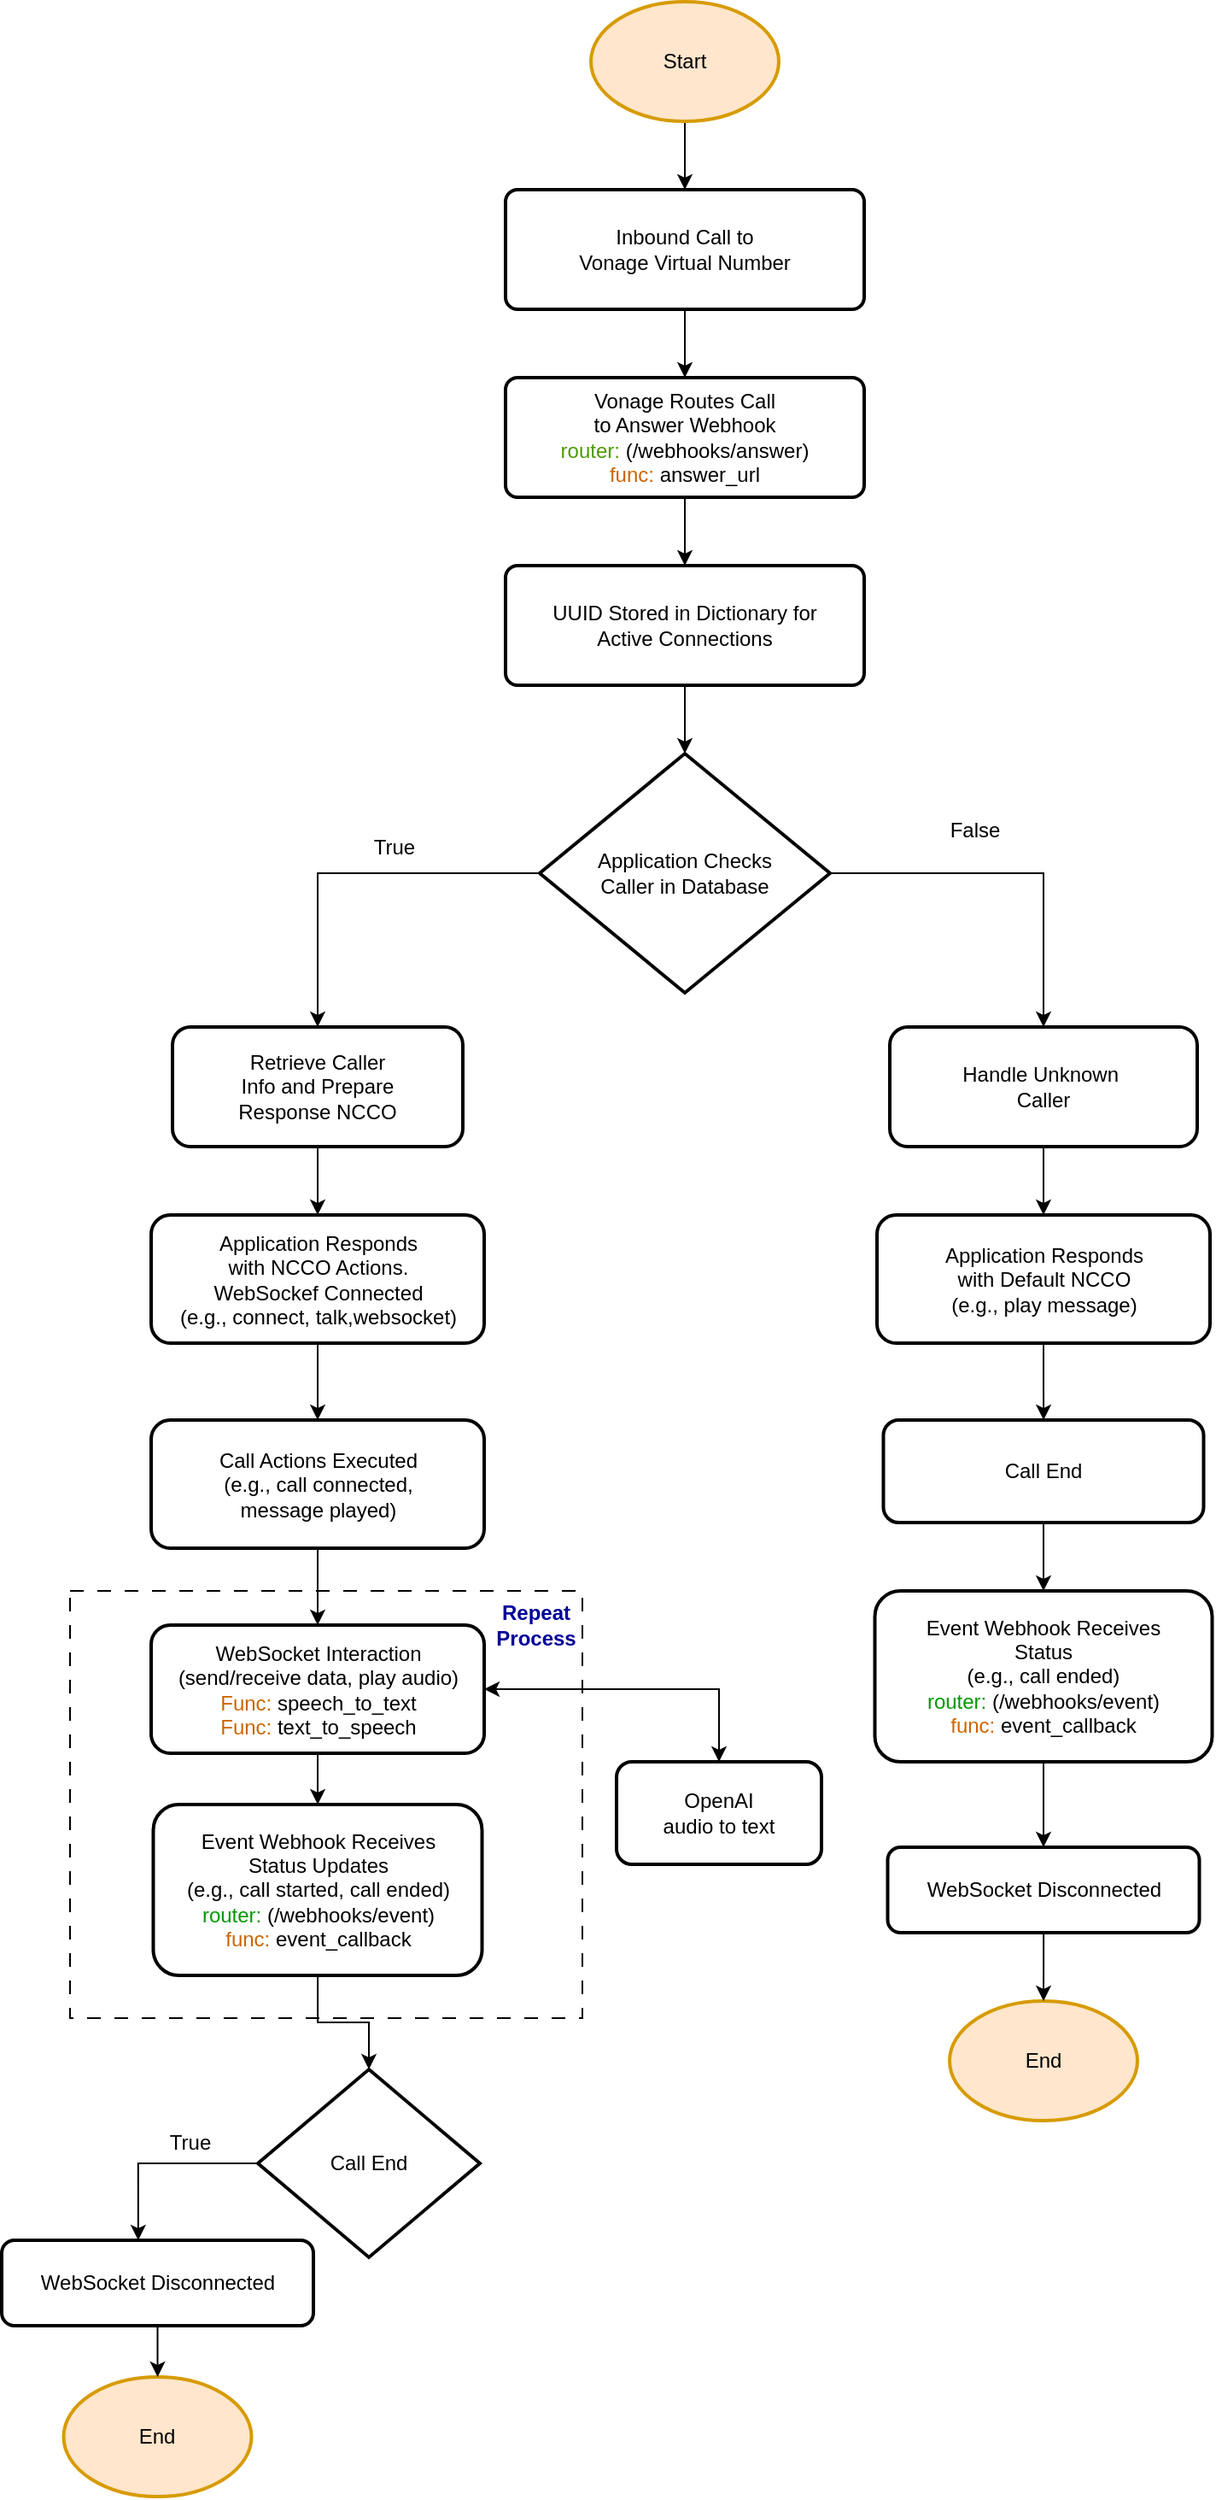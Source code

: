 <mxfile version="24.4.8" type="device">
  <diagram id="C5RBs43oDa-KdzZeNtuy" name="Page-1">
    <mxGraphModel dx="1693" dy="420" grid="1" gridSize="10" guides="1" tooltips="1" connect="1" arrows="1" fold="1" page="1" pageScale="1" pageWidth="827" pageHeight="1169" math="0" shadow="0">
      <root>
        <mxCell id="WIyWlLk6GJQsqaUBKTNV-0" />
        <mxCell id="WIyWlLk6GJQsqaUBKTNV-1" parent="WIyWlLk6GJQsqaUBKTNV-0" />
        <mxCell id="IaaBdmKqx7iMcMQMVTat-9" value="" style="edgeStyle=orthogonalEdgeStyle;rounded=0;orthogonalLoop=1;jettySize=auto;html=1;" parent="WIyWlLk6GJQsqaUBKTNV-1" source="IaaBdmKqx7iMcMQMVTat-2" target="IaaBdmKqx7iMcMQMVTat-5" edge="1">
          <mxGeometry relative="1" as="geometry" />
        </mxCell>
        <mxCell id="IaaBdmKqx7iMcMQMVTat-2" value="&lt;div&gt;Inbound Call to&lt;/div&gt;&lt;div&gt;Vonage Virtual Number&lt;/div&gt;" style="rounded=1;whiteSpace=wrap;html=1;absoluteArcSize=1;arcSize=14;strokeWidth=2;" parent="WIyWlLk6GJQsqaUBKTNV-1" vertex="1">
          <mxGeometry x="275" y="140" width="210" height="70" as="geometry" />
        </mxCell>
        <mxCell id="IaaBdmKqx7iMcMQMVTat-4" value="" style="edgeStyle=orthogonalEdgeStyle;rounded=0;orthogonalLoop=1;jettySize=auto;html=1;" parent="WIyWlLk6GJQsqaUBKTNV-1" source="IaaBdmKqx7iMcMQMVTat-3" target="IaaBdmKqx7iMcMQMVTat-2" edge="1">
          <mxGeometry relative="1" as="geometry" />
        </mxCell>
        <mxCell id="IaaBdmKqx7iMcMQMVTat-3" value="Start" style="strokeWidth=2;html=1;shape=mxgraph.flowchart.start_1;whiteSpace=wrap;fillColor=#ffe6cc;strokeColor=#d79b00;" parent="WIyWlLk6GJQsqaUBKTNV-1" vertex="1">
          <mxGeometry x="325" y="30" width="110" height="70" as="geometry" />
        </mxCell>
        <mxCell id="IaaBdmKqx7iMcMQMVTat-11" value="" style="edgeStyle=orthogonalEdgeStyle;rounded=0;orthogonalLoop=1;jettySize=auto;html=1;" parent="WIyWlLk6GJQsqaUBKTNV-1" source="IaaBdmKqx7iMcMQMVTat-5" target="IaaBdmKqx7iMcMQMVTat-10" edge="1">
          <mxGeometry relative="1" as="geometry" />
        </mxCell>
        <mxCell id="IaaBdmKqx7iMcMQMVTat-5" value="&lt;div&gt;Vonage Routes Call&lt;/div&gt;&lt;div&gt;to Answer Webhook&lt;/div&gt;&lt;div&gt;&lt;font color=&quot;#4d9900&quot;&gt;router:&lt;/font&gt; (/webhooks/answer)&lt;/div&gt;&lt;div&gt;&lt;font color=&quot;#cc6600&quot;&gt;func:&lt;/font&gt; answer_url&lt;/div&gt;" style="rounded=1;whiteSpace=wrap;html=1;absoluteArcSize=1;arcSize=14;strokeWidth=2;" parent="WIyWlLk6GJQsqaUBKTNV-1" vertex="1">
          <mxGeometry x="275" y="250" width="210" height="70" as="geometry" />
        </mxCell>
        <mxCell id="IaaBdmKqx7iMcMQMVTat-16" value="" style="edgeStyle=orthogonalEdgeStyle;rounded=0;orthogonalLoop=1;jettySize=auto;html=1;" parent="WIyWlLk6GJQsqaUBKTNV-1" source="IaaBdmKqx7iMcMQMVTat-10" target="IaaBdmKqx7iMcMQMVTat-15" edge="1">
          <mxGeometry relative="1" as="geometry" />
        </mxCell>
        <mxCell id="IaaBdmKqx7iMcMQMVTat-10" value="UUID Stored in Dictionary for&#xa;Active Connections" style="rounded=1;whiteSpace=wrap;html=1;absoluteArcSize=1;arcSize=14;strokeWidth=2;" parent="WIyWlLk6GJQsqaUBKTNV-1" vertex="1">
          <mxGeometry x="275" y="360" width="210" height="70" as="geometry" />
        </mxCell>
        <mxCell id="IaaBdmKqx7iMcMQMVTat-18" value="" style="edgeStyle=orthogonalEdgeStyle;rounded=0;orthogonalLoop=1;jettySize=auto;html=1;" parent="WIyWlLk6GJQsqaUBKTNV-1" source="IaaBdmKqx7iMcMQMVTat-15" target="IaaBdmKqx7iMcMQMVTat-17" edge="1">
          <mxGeometry relative="1" as="geometry" />
        </mxCell>
        <mxCell id="IaaBdmKqx7iMcMQMVTat-20" value="" style="edgeStyle=orthogonalEdgeStyle;rounded=0;orthogonalLoop=1;jettySize=auto;html=1;" parent="WIyWlLk6GJQsqaUBKTNV-1" source="IaaBdmKqx7iMcMQMVTat-15" target="IaaBdmKqx7iMcMQMVTat-19" edge="1">
          <mxGeometry relative="1" as="geometry" />
        </mxCell>
        <mxCell id="IaaBdmKqx7iMcMQMVTat-15" value="Application Checks&#xa;Caller in Database" style="strokeWidth=2;html=1;shape=mxgraph.flowchart.decision;whiteSpace=wrap;" parent="WIyWlLk6GJQsqaUBKTNV-1" vertex="1">
          <mxGeometry x="295" y="470" width="170" height="140" as="geometry" />
        </mxCell>
        <mxCell id="IaaBdmKqx7iMcMQMVTat-24" value="" style="edgeStyle=orthogonalEdgeStyle;rounded=0;orthogonalLoop=1;jettySize=auto;html=1;" parent="WIyWlLk6GJQsqaUBKTNV-1" source="IaaBdmKqx7iMcMQMVTat-17" target="IaaBdmKqx7iMcMQMVTat-23" edge="1">
          <mxGeometry relative="1" as="geometry" />
        </mxCell>
        <mxCell id="IaaBdmKqx7iMcMQMVTat-17" value="Retrieve Caller&#xa;Info and Prepare&#xa;Response NCCO" style="rounded=1;whiteSpace=wrap;html=1;strokeWidth=2;" parent="WIyWlLk6GJQsqaUBKTNV-1" vertex="1">
          <mxGeometry x="80" y="630" width="170" height="70" as="geometry" />
        </mxCell>
        <mxCell id="IaaBdmKqx7iMcMQMVTat-26" value="" style="edgeStyle=orthogonalEdgeStyle;rounded=0;orthogonalLoop=1;jettySize=auto;html=1;" parent="WIyWlLk6GJQsqaUBKTNV-1" source="IaaBdmKqx7iMcMQMVTat-19" target="IaaBdmKqx7iMcMQMVTat-25" edge="1">
          <mxGeometry relative="1" as="geometry" />
        </mxCell>
        <mxCell id="IaaBdmKqx7iMcMQMVTat-19" value="Handle Unknown &#xa;Caller" style="rounded=1;whiteSpace=wrap;html=1;strokeWidth=2;" parent="WIyWlLk6GJQsqaUBKTNV-1" vertex="1">
          <mxGeometry x="500" y="630" width="180" height="70" as="geometry" />
        </mxCell>
        <mxCell id="IaaBdmKqx7iMcMQMVTat-21" value="True" style="text;html=1;align=center;verticalAlign=middle;whiteSpace=wrap;rounded=0;" parent="WIyWlLk6GJQsqaUBKTNV-1" vertex="1">
          <mxGeometry x="180" y="510" width="60" height="30" as="geometry" />
        </mxCell>
        <mxCell id="IaaBdmKqx7iMcMQMVTat-22" value="False" style="text;html=1;align=center;verticalAlign=middle;whiteSpace=wrap;rounded=0;" parent="WIyWlLk6GJQsqaUBKTNV-1" vertex="1">
          <mxGeometry x="520" y="500" width="60" height="30" as="geometry" />
        </mxCell>
        <mxCell id="IaaBdmKqx7iMcMQMVTat-29" value="" style="edgeStyle=orthogonalEdgeStyle;rounded=0;orthogonalLoop=1;jettySize=auto;html=1;" parent="WIyWlLk6GJQsqaUBKTNV-1" source="IaaBdmKqx7iMcMQMVTat-23" target="IaaBdmKqx7iMcMQMVTat-27" edge="1">
          <mxGeometry relative="1" as="geometry" />
        </mxCell>
        <mxCell id="IaaBdmKqx7iMcMQMVTat-23" value="Application Responds&lt;br&gt;with NCCO Actions.&lt;div&gt;WebSockef Connected&lt;br&gt;(e.g., connect, talk,websocket)&lt;/div&gt;" style="whiteSpace=wrap;html=1;rounded=1;strokeWidth=2;" parent="WIyWlLk6GJQsqaUBKTNV-1" vertex="1">
          <mxGeometry x="67.5" y="740" width="195" height="75" as="geometry" />
        </mxCell>
        <mxCell id="IaaBdmKqx7iMcMQMVTat-30" value="" style="edgeStyle=orthogonalEdgeStyle;rounded=0;orthogonalLoop=1;jettySize=auto;html=1;" parent="WIyWlLk6GJQsqaUBKTNV-1" source="IaaBdmKqx7iMcMQMVTat-25" target="IaaBdmKqx7iMcMQMVTat-28" edge="1">
          <mxGeometry relative="1" as="geometry" />
        </mxCell>
        <mxCell id="IaaBdmKqx7iMcMQMVTat-25" value="Application Responds&#xa;with Default NCCO&#xa;(e.g., play message)" style="whiteSpace=wrap;html=1;rounded=1;strokeWidth=2;" parent="WIyWlLk6GJQsqaUBKTNV-1" vertex="1">
          <mxGeometry x="492.5" y="740" width="195" height="75" as="geometry" />
        </mxCell>
        <mxCell id="IaaBdmKqx7iMcMQMVTat-27" value="&lt;div&gt;Call Actions Executed&lt;/div&gt;&lt;div&gt;(e.g., call connected,&lt;/div&gt;&lt;div&gt;message played)&lt;/div&gt;" style="whiteSpace=wrap;html=1;rounded=1;strokeWidth=2;" parent="WIyWlLk6GJQsqaUBKTNV-1" vertex="1">
          <mxGeometry x="67.5" y="860" width="195" height="75" as="geometry" />
        </mxCell>
        <mxCell id="IaaBdmKqx7iMcMQMVTat-55" value="" style="edgeStyle=orthogonalEdgeStyle;rounded=0;orthogonalLoop=1;jettySize=auto;html=1;" parent="WIyWlLk6GJQsqaUBKTNV-1" source="IaaBdmKqx7iMcMQMVTat-28" target="IaaBdmKqx7iMcMQMVTat-35" edge="1">
          <mxGeometry relative="1" as="geometry" />
        </mxCell>
        <mxCell id="IaaBdmKqx7iMcMQMVTat-28" value="Call End" style="whiteSpace=wrap;html=1;rounded=1;strokeWidth=2;" parent="WIyWlLk6GJQsqaUBKTNV-1" vertex="1">
          <mxGeometry x="496.25" y="860" width="187.5" height="60" as="geometry" />
        </mxCell>
        <mxCell id="IaaBdmKqx7iMcMQMVTat-36" value="" style="edgeStyle=orthogonalEdgeStyle;rounded=0;orthogonalLoop=1;jettySize=auto;html=1;" parent="WIyWlLk6GJQsqaUBKTNV-1" source="IaaBdmKqx7iMcMQMVTat-31" target="IaaBdmKqx7iMcMQMVTat-34" edge="1">
          <mxGeometry relative="1" as="geometry" />
        </mxCell>
        <mxCell id="IaaBdmKqx7iMcMQMVTat-37" value="" style="edgeStyle=orthogonalEdgeStyle;rounded=0;orthogonalLoop=1;jettySize=auto;html=1;" parent="WIyWlLk6GJQsqaUBKTNV-1" target="IaaBdmKqx7iMcMQMVTat-35" edge="1">
          <mxGeometry relative="1" as="geometry">
            <mxPoint x="589.941" y="1045.0" as="sourcePoint" />
          </mxGeometry>
        </mxCell>
        <mxCell id="lbkNob8xncEowobXya6W-3" value="" style="edgeStyle=orthogonalEdgeStyle;rounded=0;orthogonalLoop=1;jettySize=auto;html=1;" parent="WIyWlLk6GJQsqaUBKTNV-1" source="IaaBdmKqx7iMcMQMVTat-35" target="lbkNob8xncEowobXya6W-2" edge="1">
          <mxGeometry relative="1" as="geometry" />
        </mxCell>
        <mxCell id="IaaBdmKqx7iMcMQMVTat-35" value="Event Webhook Receives&lt;br&gt;Status&lt;br&gt;(e.g., call ended)&lt;br&gt;&lt;font color=&quot;#009900&quot;&gt;router:&lt;/font&gt; (/webhooks/event)&lt;br&gt;&lt;font color=&quot;#cc6600&quot;&gt;func:&lt;/font&gt; event_callback" style="whiteSpace=wrap;html=1;rounded=1;strokeWidth=2;" parent="WIyWlLk6GJQsqaUBKTNV-1" vertex="1">
          <mxGeometry x="491.25" y="960" width="197.5" height="100" as="geometry" />
        </mxCell>
        <mxCell id="IaaBdmKqx7iMcMQMVTat-40" value="" style="verticalLabelPosition=bottom;verticalAlign=top;html=1;shape=mxgraph.basic.rect;fillColor2=none;strokeWidth=1;size=120;indent=100;dashed=1;dashPattern=8 8;" parent="WIyWlLk6GJQsqaUBKTNV-1" vertex="1">
          <mxGeometry x="20" y="960" width="300" height="250" as="geometry" />
        </mxCell>
        <mxCell id="IaaBdmKqx7iMcMQMVTat-38" value="End" style="strokeWidth=2;html=1;shape=mxgraph.flowchart.start_1;whiteSpace=wrap;fillColor=#ffe6cc;strokeColor=#d79b00;" parent="WIyWlLk6GJQsqaUBKTNV-1" vertex="1">
          <mxGeometry x="535" y="1200" width="110" height="70" as="geometry" />
        </mxCell>
        <mxCell id="IaaBdmKqx7iMcMQMVTat-42" value="" style="edgeStyle=orthogonalEdgeStyle;rounded=0;orthogonalLoop=1;jettySize=auto;html=1;" parent="WIyWlLk6GJQsqaUBKTNV-1" source="IaaBdmKqx7iMcMQMVTat-31" target="IaaBdmKqx7iMcMQMVTat-34" edge="1">
          <mxGeometry relative="1" as="geometry" />
        </mxCell>
        <mxCell id="IaaBdmKqx7iMcMQMVTat-61" value="" style="edgeStyle=orthogonalEdgeStyle;rounded=0;orthogonalLoop=1;jettySize=auto;html=1;startArrow=classic;startFill=1;" parent="WIyWlLk6GJQsqaUBKTNV-1" source="IaaBdmKqx7iMcMQMVTat-31" target="IaaBdmKqx7iMcMQMVTat-60" edge="1">
          <mxGeometry relative="1" as="geometry" />
        </mxCell>
        <mxCell id="IaaBdmKqx7iMcMQMVTat-31" value="&lt;div&gt;&lt;div&gt;WebSocket Interaction&lt;/div&gt;&lt;div&gt;(send/receive data, play audio)&lt;/div&gt;&lt;div&gt;&lt;font color=&quot;#cc6600&quot;&gt;Func:&lt;/font&gt; speech_to_text&lt;/div&gt;&lt;div&gt;&lt;font color=&quot;#cc6600&quot;&gt;Func:&lt;/font&gt; text_to_speech&lt;/div&gt;&lt;/div&gt;" style="whiteSpace=wrap;html=1;rounded=1;strokeWidth=2;" parent="WIyWlLk6GJQsqaUBKTNV-1" vertex="1">
          <mxGeometry x="67.5" y="980" width="195" height="75" as="geometry" />
        </mxCell>
        <mxCell id="lbkNob8xncEowobXya6W-6" value="" style="edgeStyle=orthogonalEdgeStyle;rounded=0;orthogonalLoop=1;jettySize=auto;html=1;" parent="WIyWlLk6GJQsqaUBKTNV-1" source="IaaBdmKqx7iMcMQMVTat-34" target="lbkNob8xncEowobXya6W-5" edge="1">
          <mxGeometry relative="1" as="geometry" />
        </mxCell>
        <mxCell id="IaaBdmKqx7iMcMQMVTat-34" value="&lt;div&gt;Event Webhook Receives&lt;/div&gt;&lt;div&gt;Status Updates&lt;/div&gt;&lt;div&gt;(e.g., call started, call ended)&lt;/div&gt;&lt;div&gt;&lt;font color=&quot;#009900&quot;&gt;router:&lt;/font&gt; (/webhooks/event)&lt;/div&gt;&lt;div&gt;&lt;font color=&quot;#cc6600&quot;&gt;func:&lt;/font&gt; event_callback&lt;/div&gt;" style="whiteSpace=wrap;html=1;rounded=1;strokeWidth=2;" parent="WIyWlLk6GJQsqaUBKTNV-1" vertex="1">
          <mxGeometry x="68.75" y="1085" width="192.5" height="100" as="geometry" />
        </mxCell>
        <mxCell id="IaaBdmKqx7iMcMQMVTat-43" value="End" style="strokeWidth=2;html=1;shape=mxgraph.flowchart.start_1;whiteSpace=wrap;fillColor=#ffe6cc;strokeColor=#d79b00;" parent="WIyWlLk6GJQsqaUBKTNV-1" vertex="1">
          <mxGeometry x="16.25" y="1420" width="110" height="70" as="geometry" />
        </mxCell>
        <mxCell id="IaaBdmKqx7iMcMQMVTat-46" value="Repeat Process" style="text;html=1;align=center;verticalAlign=middle;whiteSpace=wrap;rounded=0;fontStyle=1;fontColor=#000099;" parent="WIyWlLk6GJQsqaUBKTNV-1" vertex="1">
          <mxGeometry x="262.5" y="965" width="60" height="30" as="geometry" />
        </mxCell>
        <mxCell id="IaaBdmKqx7iMcMQMVTat-52" value="" style="edgeStyle=orthogonalEdgeStyle;rounded=0;orthogonalLoop=1;jettySize=auto;html=1;" parent="WIyWlLk6GJQsqaUBKTNV-1" source="IaaBdmKqx7iMcMQMVTat-27" target="IaaBdmKqx7iMcMQMVTat-31" edge="1">
          <mxGeometry relative="1" as="geometry" />
        </mxCell>
        <mxCell id="IaaBdmKqx7iMcMQMVTat-60" value="OpenAI&lt;div&gt;audio to text&lt;/div&gt;" style="whiteSpace=wrap;html=1;rounded=1;strokeWidth=2;" parent="WIyWlLk6GJQsqaUBKTNV-1" vertex="1">
          <mxGeometry x="340" y="1060" width="120" height="60" as="geometry" />
        </mxCell>
        <mxCell id="lbkNob8xncEowobXya6W-1" value="" style="edgeStyle=orthogonalEdgeStyle;rounded=0;orthogonalLoop=1;jettySize=auto;html=1;" parent="WIyWlLk6GJQsqaUBKTNV-1" source="lbkNob8xncEowobXya6W-0" target="IaaBdmKqx7iMcMQMVTat-43" edge="1">
          <mxGeometry relative="1" as="geometry" />
        </mxCell>
        <mxCell id="lbkNob8xncEowobXya6W-0" value="WebSocket Disconnected" style="whiteSpace=wrap;html=1;rounded=1;strokeWidth=2;" parent="WIyWlLk6GJQsqaUBKTNV-1" vertex="1">
          <mxGeometry x="-20" y="1340" width="182.5" height="50" as="geometry" />
        </mxCell>
        <mxCell id="lbkNob8xncEowobXya6W-4" value="" style="edgeStyle=orthogonalEdgeStyle;rounded=0;orthogonalLoop=1;jettySize=auto;html=1;" parent="WIyWlLk6GJQsqaUBKTNV-1" source="lbkNob8xncEowobXya6W-2" target="IaaBdmKqx7iMcMQMVTat-38" edge="1">
          <mxGeometry relative="1" as="geometry" />
        </mxCell>
        <mxCell id="lbkNob8xncEowobXya6W-2" value="WebSocket Disconnected" style="whiteSpace=wrap;html=1;rounded=1;strokeWidth=2;" parent="WIyWlLk6GJQsqaUBKTNV-1" vertex="1">
          <mxGeometry x="498.75" y="1110" width="182.5" height="50" as="geometry" />
        </mxCell>
        <mxCell id="lbkNob8xncEowobXya6W-5" value="Call End" style="strokeWidth=2;html=1;shape=mxgraph.flowchart.decision;whiteSpace=wrap;" parent="WIyWlLk6GJQsqaUBKTNV-1" vertex="1">
          <mxGeometry x="130" y="1240" width="130" height="110" as="geometry" />
        </mxCell>
        <mxCell id="lbkNob8xncEowobXya6W-13" style="edgeStyle=orthogonalEdgeStyle;rounded=0;orthogonalLoop=1;jettySize=auto;html=1;entryX=0.438;entryY=0;entryDx=0;entryDy=0;entryPerimeter=0;exitX=0;exitY=0.5;exitDx=0;exitDy=0;exitPerimeter=0;" parent="WIyWlLk6GJQsqaUBKTNV-1" source="lbkNob8xncEowobXya6W-5" target="lbkNob8xncEowobXya6W-0" edge="1">
          <mxGeometry relative="1" as="geometry" />
        </mxCell>
        <mxCell id="lbkNob8xncEowobXya6W-15" value="True" style="text;html=1;align=center;verticalAlign=middle;resizable=0;points=[];autosize=1;strokeColor=none;fillColor=none;" parent="WIyWlLk6GJQsqaUBKTNV-1" vertex="1">
          <mxGeometry x="65" y="1268" width="50" height="30" as="geometry" />
        </mxCell>
      </root>
    </mxGraphModel>
  </diagram>
</mxfile>
